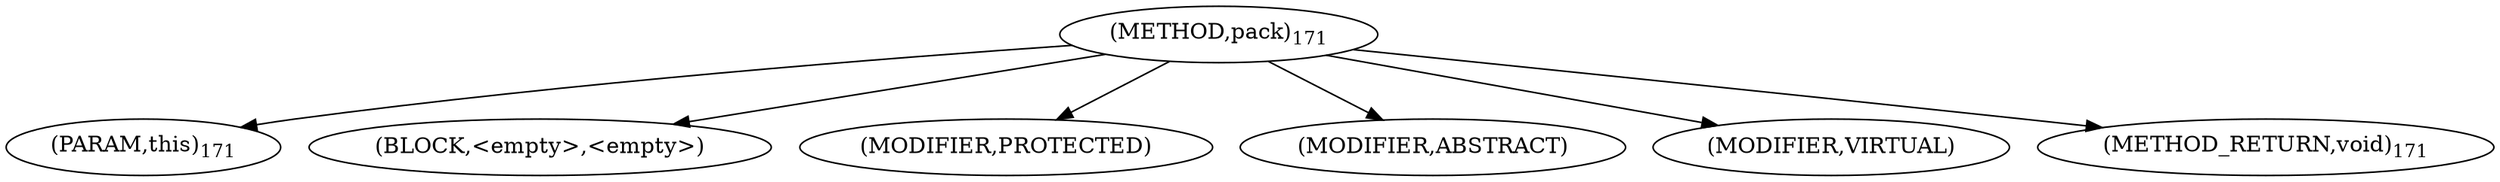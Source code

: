 digraph "pack" {  
"221" [label = <(METHOD,pack)<SUB>171</SUB>> ]
"222" [label = <(PARAM,this)<SUB>171</SUB>> ]
"223" [label = <(BLOCK,&lt;empty&gt;,&lt;empty&gt;)> ]
"224" [label = <(MODIFIER,PROTECTED)> ]
"225" [label = <(MODIFIER,ABSTRACT)> ]
"226" [label = <(MODIFIER,VIRTUAL)> ]
"227" [label = <(METHOD_RETURN,void)<SUB>171</SUB>> ]
  "221" -> "222" 
  "221" -> "223" 
  "221" -> "224" 
  "221" -> "225" 
  "221" -> "226" 
  "221" -> "227" 
}
